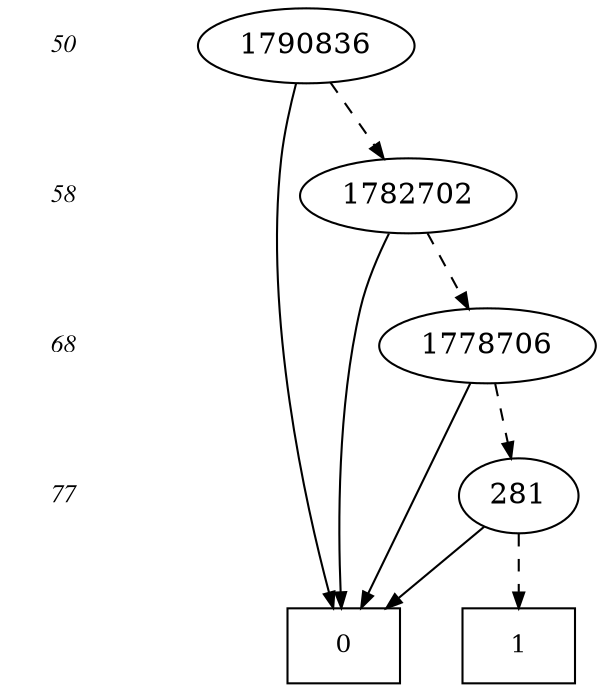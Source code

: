 digraph BDD {
center = true;
{ rank = same; { node [style=invis]; "T" };
 { node [shape=box,fontsize=12]; "0"; }
  { node [shape=box,fontsize=12]; "1"; }
}
{ rank=same; { node [shape=plaintext,fontname="Times Italic",fontsize=12] "50" };"1790836";}
{ rank=same; { node [shape=plaintext,fontname="Times Italic",fontsize=12] "58" };"1782702";}
{ rank=same; { node [shape=plaintext,fontname="Times Italic",fontsize=12] "68" };"1778706";}
{ rank=same; { node [shape=plaintext,fontname="Times Italic",fontsize=12] "77" };"281";}
edge [style = invis]; {"50" -> "58" -> "68" -> "77" -> "T"; }
"281" -> "0" [style=solid,arrowsize=".75"];
"281" -> "1" [style=dashed,arrowsize=".75"];
"1778706" -> "0" [style=solid,arrowsize=".75"];
"1778706" -> "281" [style=dashed,arrowsize=".75"];
"1782702" -> "0" [style=solid,arrowsize=".75"];
"1782702" -> "1778706" [style=dashed,arrowsize=".75"];
"1790836" -> "0" [style=solid,arrowsize=".75"];
"1790836" -> "1782702" [style=dashed,arrowsize=".75"];
}
